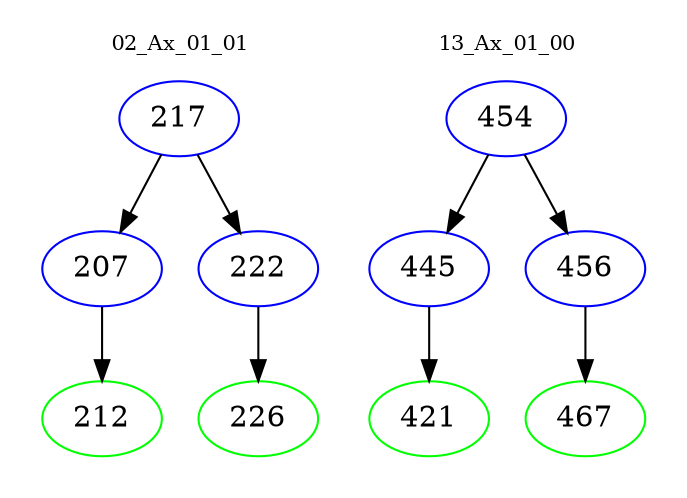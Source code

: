 digraph{
subgraph cluster_0 {
color = white
label = "02_Ax_01_01";
fontsize=10;
T0_217 [label="217", color="blue"]
T0_217 -> T0_207 [color="black"]
T0_207 [label="207", color="blue"]
T0_207 -> T0_212 [color="black"]
T0_212 [label="212", color="green"]
T0_217 -> T0_222 [color="black"]
T0_222 [label="222", color="blue"]
T0_222 -> T0_226 [color="black"]
T0_226 [label="226", color="green"]
}
subgraph cluster_1 {
color = white
label = "13_Ax_01_00";
fontsize=10;
T1_454 [label="454", color="blue"]
T1_454 -> T1_445 [color="black"]
T1_445 [label="445", color="blue"]
T1_445 -> T1_421 [color="black"]
T1_421 [label="421", color="green"]
T1_454 -> T1_456 [color="black"]
T1_456 [label="456", color="blue"]
T1_456 -> T1_467 [color="black"]
T1_467 [label="467", color="green"]
}
}
